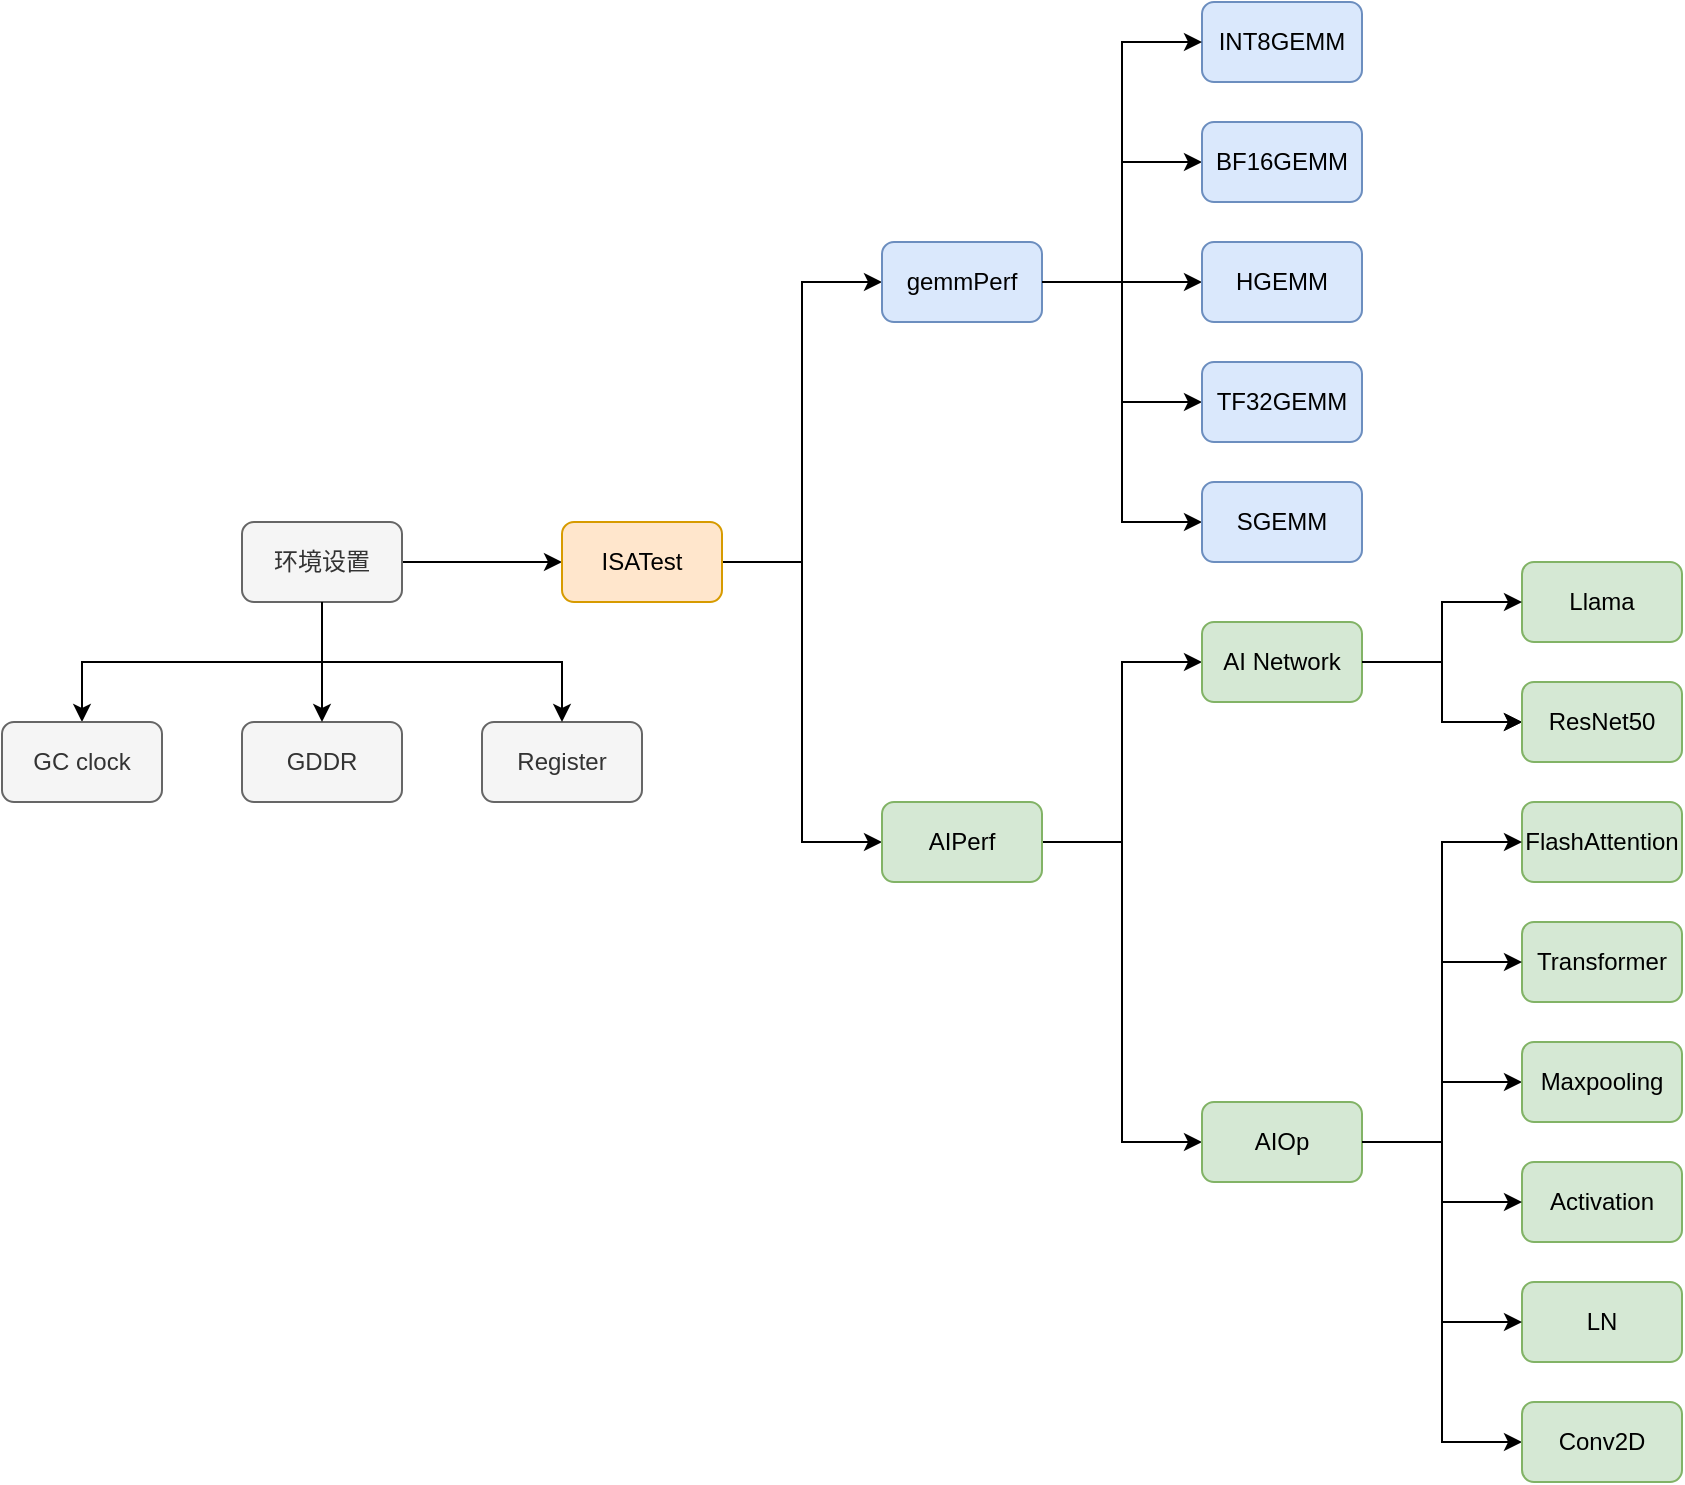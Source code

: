 <mxfile version="22.1.16" type="github">
  <diagram name="Page-1" id="9blfMaVrKY2_VXwXHc0I">
    <mxGraphModel dx="1756" dy="1808" grid="1" gridSize="10" guides="1" tooltips="1" connect="1" arrows="1" fold="1" page="1" pageScale="1" pageWidth="850" pageHeight="1100" math="0" shadow="0">
      <root>
        <mxCell id="0" />
        <mxCell id="1" parent="0" />
        <mxCell id="X5IawxEQQX5lLw3beBcP-5" value="" style="edgeStyle=orthogonalEdgeStyle;rounded=0;orthogonalLoop=1;jettySize=auto;html=1;" edge="1" parent="1" source="X5IawxEQQX5lLw3beBcP-3" target="X5IawxEQQX5lLw3beBcP-4">
          <mxGeometry relative="1" as="geometry" />
        </mxCell>
        <mxCell id="X5IawxEQQX5lLw3beBcP-49" value="" style="edgeStyle=orthogonalEdgeStyle;rounded=0;orthogonalLoop=1;jettySize=auto;html=1;exitX=0.5;exitY=1;exitDx=0;exitDy=0;" edge="1" parent="1" source="X5IawxEQQX5lLw3beBcP-3" target="X5IawxEQQX5lLw3beBcP-48">
          <mxGeometry relative="1" as="geometry" />
        </mxCell>
        <mxCell id="X5IawxEQQX5lLw3beBcP-3" value="环境设置" style="rounded=1;whiteSpace=wrap;html=1;fillColor=#f5f5f5;fontColor=#333333;strokeColor=#666666;" vertex="1" parent="1">
          <mxGeometry x="-520" y="140" width="80" height="40" as="geometry" />
        </mxCell>
        <mxCell id="X5IawxEQQX5lLw3beBcP-7" value="" style="edgeStyle=orthogonalEdgeStyle;rounded=0;orthogonalLoop=1;jettySize=auto;html=1;entryX=0;entryY=0.5;entryDx=0;entryDy=0;" edge="1" parent="1" source="X5IawxEQQX5lLw3beBcP-4" target="X5IawxEQQX5lLw3beBcP-6">
          <mxGeometry relative="1" as="geometry" />
        </mxCell>
        <mxCell id="X5IawxEQQX5lLw3beBcP-9" value="" style="edgeStyle=orthogonalEdgeStyle;rounded=0;orthogonalLoop=1;jettySize=auto;html=1;entryX=0;entryY=0.5;entryDx=0;entryDy=0;" edge="1" parent="1" source="X5IawxEQQX5lLw3beBcP-4" target="X5IawxEQQX5lLw3beBcP-8">
          <mxGeometry relative="1" as="geometry" />
        </mxCell>
        <mxCell id="X5IawxEQQX5lLw3beBcP-4" value="ISATest" style="rounded=1;whiteSpace=wrap;html=1;fillColor=#ffe6cc;strokeColor=#d79b00;" vertex="1" parent="1">
          <mxGeometry x="-360" y="140" width="80" height="40" as="geometry" />
        </mxCell>
        <mxCell id="X5IawxEQQX5lLw3beBcP-11" value="" style="edgeStyle=orthogonalEdgeStyle;rounded=0;orthogonalLoop=1;jettySize=auto;html=1;exitX=1;exitY=0.5;exitDx=0;exitDy=0;entryX=0;entryY=0.5;entryDx=0;entryDy=0;" edge="1" parent="1" source="X5IawxEQQX5lLw3beBcP-6" target="X5IawxEQQX5lLw3beBcP-10">
          <mxGeometry relative="1" as="geometry" />
        </mxCell>
        <mxCell id="X5IawxEQQX5lLw3beBcP-13" value="" style="edgeStyle=orthogonalEdgeStyle;rounded=0;orthogonalLoop=1;jettySize=auto;html=1;exitX=1;exitY=0.5;exitDx=0;exitDy=0;entryX=0;entryY=0.5;entryDx=0;entryDy=0;" edge="1" parent="1" source="X5IawxEQQX5lLw3beBcP-6" target="X5IawxEQQX5lLw3beBcP-12">
          <mxGeometry relative="1" as="geometry" />
        </mxCell>
        <mxCell id="X5IawxEQQX5lLw3beBcP-6" value="AIPerf" style="rounded=1;whiteSpace=wrap;html=1;fillColor=#d5e8d4;strokeColor=#82b366;" vertex="1" parent="1">
          <mxGeometry x="-200" y="280" width="80" height="40" as="geometry" />
        </mxCell>
        <mxCell id="X5IawxEQQX5lLw3beBcP-15" value="" style="edgeStyle=orthogonalEdgeStyle;rounded=0;orthogonalLoop=1;jettySize=auto;html=1;exitX=1;exitY=0.5;exitDx=0;exitDy=0;entryX=0;entryY=0.5;entryDx=0;entryDy=0;" edge="1" parent="1" source="X5IawxEQQX5lLw3beBcP-8" target="X5IawxEQQX5lLw3beBcP-14">
          <mxGeometry relative="1" as="geometry" />
        </mxCell>
        <mxCell id="X5IawxEQQX5lLw3beBcP-17" value="" style="edgeStyle=orthogonalEdgeStyle;rounded=0;orthogonalLoop=1;jettySize=auto;html=1;exitX=1;exitY=0.5;exitDx=0;exitDy=0;entryX=0;entryY=0.5;entryDx=0;entryDy=0;" edge="1" parent="1" source="X5IawxEQQX5lLw3beBcP-8" target="X5IawxEQQX5lLw3beBcP-16">
          <mxGeometry relative="1" as="geometry" />
        </mxCell>
        <mxCell id="X5IawxEQQX5lLw3beBcP-19" value="" style="edgeStyle=orthogonalEdgeStyle;rounded=0;orthogonalLoop=1;jettySize=auto;html=1;exitX=1;exitY=0.5;exitDx=0;exitDy=0;entryX=0;entryY=0.5;entryDx=0;entryDy=0;" edge="1" parent="1" source="X5IawxEQQX5lLw3beBcP-8" target="X5IawxEQQX5lLw3beBcP-20">
          <mxGeometry relative="1" as="geometry" />
        </mxCell>
        <mxCell id="X5IawxEQQX5lLw3beBcP-8" value="gemmPerf" style="rounded=1;whiteSpace=wrap;html=1;fillColor=#dae8fc;strokeColor=#6c8ebf;" vertex="1" parent="1">
          <mxGeometry x="-200" width="80" height="40" as="geometry" />
        </mxCell>
        <mxCell id="X5IawxEQQX5lLw3beBcP-28" value="" style="edgeStyle=orthogonalEdgeStyle;rounded=0;orthogonalLoop=1;jettySize=auto;html=1;exitX=1;exitY=0.5;exitDx=0;exitDy=0;entryX=0;entryY=0.5;entryDx=0;entryDy=0;" edge="1" parent="1" source="X5IawxEQQX5lLw3beBcP-10" target="X5IawxEQQX5lLw3beBcP-27">
          <mxGeometry relative="1" as="geometry" />
        </mxCell>
        <mxCell id="X5IawxEQQX5lLw3beBcP-30" value="" style="edgeStyle=orthogonalEdgeStyle;rounded=0;orthogonalLoop=1;jettySize=auto;html=1;exitX=1;exitY=0.5;exitDx=0;exitDy=0;entryX=0;entryY=0.5;entryDx=0;entryDy=0;" edge="1" parent="1" source="X5IawxEQQX5lLw3beBcP-10" target="X5IawxEQQX5lLw3beBcP-29">
          <mxGeometry relative="1" as="geometry" />
        </mxCell>
        <mxCell id="X5IawxEQQX5lLw3beBcP-10" value="AIOp" style="rounded=1;whiteSpace=wrap;html=1;fillColor=#d5e8d4;strokeColor=#82b366;" vertex="1" parent="1">
          <mxGeometry x="-40" y="430" width="80" height="40" as="geometry" />
        </mxCell>
        <mxCell id="X5IawxEQQX5lLw3beBcP-42" value="" style="edgeStyle=orthogonalEdgeStyle;rounded=0;orthogonalLoop=1;jettySize=auto;html=1;" edge="1" parent="1" source="X5IawxEQQX5lLw3beBcP-12" target="X5IawxEQQX5lLw3beBcP-41">
          <mxGeometry relative="1" as="geometry" />
        </mxCell>
        <mxCell id="X5IawxEQQX5lLw3beBcP-43" value="" style="edgeStyle=orthogonalEdgeStyle;rounded=0;orthogonalLoop=1;jettySize=auto;html=1;" edge="1" parent="1" source="X5IawxEQQX5lLw3beBcP-12" target="X5IawxEQQX5lLw3beBcP-41">
          <mxGeometry relative="1" as="geometry" />
        </mxCell>
        <mxCell id="X5IawxEQQX5lLw3beBcP-12" value="AI Network" style="rounded=1;whiteSpace=wrap;html=1;fillColor=#d5e8d4;strokeColor=#82b366;" vertex="1" parent="1">
          <mxGeometry x="-40" y="190" width="80" height="40" as="geometry" />
        </mxCell>
        <mxCell id="X5IawxEQQX5lLw3beBcP-14" value="SGEMM" style="rounded=1;whiteSpace=wrap;html=1;fillColor=#dae8fc;strokeColor=#6c8ebf;" vertex="1" parent="1">
          <mxGeometry x="-40" y="120" width="80" height="40" as="geometry" />
        </mxCell>
        <mxCell id="X5IawxEQQX5lLw3beBcP-16" value="HGEMM" style="rounded=1;whiteSpace=wrap;html=1;fillColor=#dae8fc;strokeColor=#6c8ebf;" vertex="1" parent="1">
          <mxGeometry x="-40" width="80" height="40" as="geometry" />
        </mxCell>
        <mxCell id="X5IawxEQQX5lLw3beBcP-23" value="" style="edgeStyle=orthogonalEdgeStyle;rounded=0;orthogonalLoop=1;jettySize=auto;html=1;exitX=1;exitY=0.5;exitDx=0;exitDy=0;entryX=0;entryY=0.5;entryDx=0;entryDy=0;" edge="1" parent="1" source="X5IawxEQQX5lLw3beBcP-8" target="X5IawxEQQX5lLw3beBcP-18">
          <mxGeometry relative="1" as="geometry">
            <mxPoint x="665" y="190" as="targetPoint" />
          </mxGeometry>
        </mxCell>
        <mxCell id="X5IawxEQQX5lLw3beBcP-18" value="TF32GEMM" style="rounded=1;whiteSpace=wrap;html=1;fillColor=#dae8fc;strokeColor=#6c8ebf;" vertex="1" parent="1">
          <mxGeometry x="-40" y="60" width="80" height="40" as="geometry" />
        </mxCell>
        <mxCell id="X5IawxEQQX5lLw3beBcP-20" value="BF16GEMM" style="rounded=1;whiteSpace=wrap;html=1;fillColor=#dae8fc;strokeColor=#6c8ebf;" vertex="1" parent="1">
          <mxGeometry x="-40" y="-60" width="80" height="40" as="geometry" />
        </mxCell>
        <mxCell id="X5IawxEQQX5lLw3beBcP-21" value="INT8GEMM" style="rounded=1;whiteSpace=wrap;html=1;fillColor=#dae8fc;strokeColor=#6c8ebf;" vertex="1" parent="1">
          <mxGeometry x="-40" y="-120" width="80" height="40" as="geometry" />
        </mxCell>
        <mxCell id="X5IawxEQQX5lLw3beBcP-26" value="" style="edgeStyle=orthogonalEdgeStyle;rounded=0;orthogonalLoop=1;jettySize=auto;html=1;exitX=1;exitY=0.5;exitDx=0;exitDy=0;entryX=0;entryY=0.5;entryDx=0;entryDy=0;" edge="1" parent="1" source="X5IawxEQQX5lLw3beBcP-8" target="X5IawxEQQX5lLw3beBcP-21">
          <mxGeometry relative="1" as="geometry">
            <mxPoint x="595" y="200" as="sourcePoint" />
            <mxPoint x="795" y="240" as="targetPoint" />
          </mxGeometry>
        </mxCell>
        <mxCell id="X5IawxEQQX5lLw3beBcP-27" value="Conv2D" style="rounded=1;whiteSpace=wrap;html=1;fillColor=#d5e8d4;strokeColor=#82b366;" vertex="1" parent="1">
          <mxGeometry x="120" y="580" width="80" height="40" as="geometry" />
        </mxCell>
        <mxCell id="X5IawxEQQX5lLw3beBcP-29" value="Maxpooling" style="rounded=1;whiteSpace=wrap;html=1;fillColor=#d5e8d4;strokeColor=#82b366;" vertex="1" parent="1">
          <mxGeometry x="120" y="400" width="80" height="40" as="geometry" />
        </mxCell>
        <mxCell id="X5IawxEQQX5lLw3beBcP-31" value="LN" style="rounded=1;whiteSpace=wrap;html=1;fillColor=#d5e8d4;strokeColor=#82b366;" vertex="1" parent="1">
          <mxGeometry x="120" y="520" width="80" height="40" as="geometry" />
        </mxCell>
        <mxCell id="X5IawxEQQX5lLw3beBcP-32" value="Activation" style="rounded=1;whiteSpace=wrap;html=1;fillColor=#d5e8d4;strokeColor=#82b366;" vertex="1" parent="1">
          <mxGeometry x="120" y="460" width="80" height="40" as="geometry" />
        </mxCell>
        <mxCell id="X5IawxEQQX5lLw3beBcP-33" value="" style="edgeStyle=orthogonalEdgeStyle;rounded=0;orthogonalLoop=1;jettySize=auto;html=1;exitX=1;exitY=0.5;exitDx=0;exitDy=0;entryX=0;entryY=0.5;entryDx=0;entryDy=0;" edge="1" parent="1" source="X5IawxEQQX5lLw3beBcP-10" target="X5IawxEQQX5lLw3beBcP-31">
          <mxGeometry relative="1" as="geometry">
            <mxPoint x="-39.94" y="380" as="sourcePoint" />
            <mxPoint x="-99.94" y="420" as="targetPoint" />
          </mxGeometry>
        </mxCell>
        <mxCell id="X5IawxEQQX5lLw3beBcP-34" value="" style="edgeStyle=orthogonalEdgeStyle;rounded=0;orthogonalLoop=1;jettySize=auto;html=1;exitX=1;exitY=0.5;exitDx=0;exitDy=0;entryX=0;entryY=0.5;entryDx=0;entryDy=0;" edge="1" parent="1" source="X5IawxEQQX5lLw3beBcP-10" target="X5IawxEQQX5lLw3beBcP-32">
          <mxGeometry relative="1" as="geometry">
            <mxPoint x="-99.94" y="460" as="sourcePoint" />
            <mxPoint x="-39.94" y="500" as="targetPoint" />
          </mxGeometry>
        </mxCell>
        <mxCell id="X5IawxEQQX5lLw3beBcP-36" value="Transformer" style="rounded=1;whiteSpace=wrap;html=1;fillColor=#d5e8d4;strokeColor=#82b366;" vertex="1" parent="1">
          <mxGeometry x="120" y="340" width="80" height="40" as="geometry" />
        </mxCell>
        <mxCell id="X5IawxEQQX5lLw3beBcP-37" value="FlashAttention" style="rounded=1;whiteSpace=wrap;html=1;fillColor=#d5e8d4;strokeColor=#82b366;" vertex="1" parent="1">
          <mxGeometry x="120" y="280" width="80" height="40" as="geometry" />
        </mxCell>
        <mxCell id="X5IawxEQQX5lLw3beBcP-38" value="" style="edgeStyle=orthogonalEdgeStyle;rounded=0;orthogonalLoop=1;jettySize=auto;html=1;exitX=1;exitY=0.5;exitDx=0;exitDy=0;entryX=0;entryY=0.5;entryDx=0;entryDy=0;" edge="1" parent="1" source="X5IawxEQQX5lLw3beBcP-10" target="X5IawxEQQX5lLw3beBcP-36">
          <mxGeometry relative="1" as="geometry">
            <mxPoint x="207" y="500" as="sourcePoint" />
            <mxPoint x="-60" y="540" as="targetPoint" />
          </mxGeometry>
        </mxCell>
        <mxCell id="X5IawxEQQX5lLw3beBcP-39" value="" style="edgeStyle=orthogonalEdgeStyle;rounded=0;orthogonalLoop=1;jettySize=auto;html=1;exitX=1;exitY=0.5;exitDx=0;exitDy=0;entryX=0;entryY=0.5;entryDx=0;entryDy=0;" edge="1" parent="1" source="X5IawxEQQX5lLw3beBcP-10" target="X5IawxEQQX5lLw3beBcP-37">
          <mxGeometry relative="1" as="geometry">
            <mxPoint x="-86.94" y="500" as="sourcePoint" />
            <mxPoint x="46.06" y="540" as="targetPoint" />
          </mxGeometry>
        </mxCell>
        <mxCell id="X5IawxEQQX5lLw3beBcP-41" value="ResNet50" style="rounded=1;whiteSpace=wrap;html=1;fillColor=#d5e8d4;strokeColor=#82b366;" vertex="1" parent="1">
          <mxGeometry x="120" y="220" width="80" height="40" as="geometry" />
        </mxCell>
        <mxCell id="X5IawxEQQX5lLw3beBcP-45" value="Llama" style="rounded=1;whiteSpace=wrap;html=1;fillColor=#d5e8d4;strokeColor=#82b366;" vertex="1" parent="1">
          <mxGeometry x="120" y="160" width="80" height="40" as="geometry" />
        </mxCell>
        <mxCell id="X5IawxEQQX5lLw3beBcP-46" value="" style="edgeStyle=orthogonalEdgeStyle;rounded=0;orthogonalLoop=1;jettySize=auto;html=1;exitX=1;exitY=0.5;exitDx=0;exitDy=0;entryX=0;entryY=0.5;entryDx=0;entryDy=0;" edge="1" parent="1" source="X5IawxEQQX5lLw3beBcP-12" target="X5IawxEQQX5lLw3beBcP-45">
          <mxGeometry relative="1" as="geometry">
            <mxPoint x="239.94" y="420" as="sourcePoint" />
            <mxPoint x="179.94" y="461" as="targetPoint" />
          </mxGeometry>
        </mxCell>
        <mxCell id="X5IawxEQQX5lLw3beBcP-48" value="GC clock" style="rounded=1;whiteSpace=wrap;html=1;fillColor=#f5f5f5;fontColor=#333333;strokeColor=#666666;" vertex="1" parent="1">
          <mxGeometry x="-640" y="240" width="80" height="40" as="geometry" />
        </mxCell>
        <mxCell id="X5IawxEQQX5lLw3beBcP-50" value="GDDR" style="rounded=1;whiteSpace=wrap;html=1;fillColor=#f5f5f5;fontColor=#333333;strokeColor=#666666;" vertex="1" parent="1">
          <mxGeometry x="-520" y="240" width="80" height="40" as="geometry" />
        </mxCell>
        <mxCell id="X5IawxEQQX5lLw3beBcP-51" value="Register" style="rounded=1;whiteSpace=wrap;html=1;fillColor=#f5f5f5;fontColor=#333333;strokeColor=#666666;" vertex="1" parent="1">
          <mxGeometry x="-400" y="240" width="80" height="40" as="geometry" />
        </mxCell>
        <mxCell id="X5IawxEQQX5lLw3beBcP-52" value="" style="edgeStyle=orthogonalEdgeStyle;rounded=0;orthogonalLoop=1;jettySize=auto;html=1;exitX=0.5;exitY=1;exitDx=0;exitDy=0;entryX=0.5;entryY=0;entryDx=0;entryDy=0;" edge="1" parent="1" source="X5IawxEQQX5lLw3beBcP-3" target="X5IawxEQQX5lLw3beBcP-50">
          <mxGeometry relative="1" as="geometry">
            <mxPoint x="-360" y="310" as="sourcePoint" />
            <mxPoint x="-470" y="360" as="targetPoint" />
          </mxGeometry>
        </mxCell>
        <mxCell id="X5IawxEQQX5lLw3beBcP-53" value="" style="edgeStyle=orthogonalEdgeStyle;rounded=0;orthogonalLoop=1;jettySize=auto;html=1;exitX=0.5;exitY=1;exitDx=0;exitDy=0;" edge="1" parent="1" source="X5IawxEQQX5lLw3beBcP-3" target="X5IawxEQQX5lLw3beBcP-51">
          <mxGeometry relative="1" as="geometry">
            <mxPoint x="-340" y="330" as="sourcePoint" />
            <mxPoint x="-450" y="380" as="targetPoint" />
          </mxGeometry>
        </mxCell>
      </root>
    </mxGraphModel>
  </diagram>
</mxfile>
